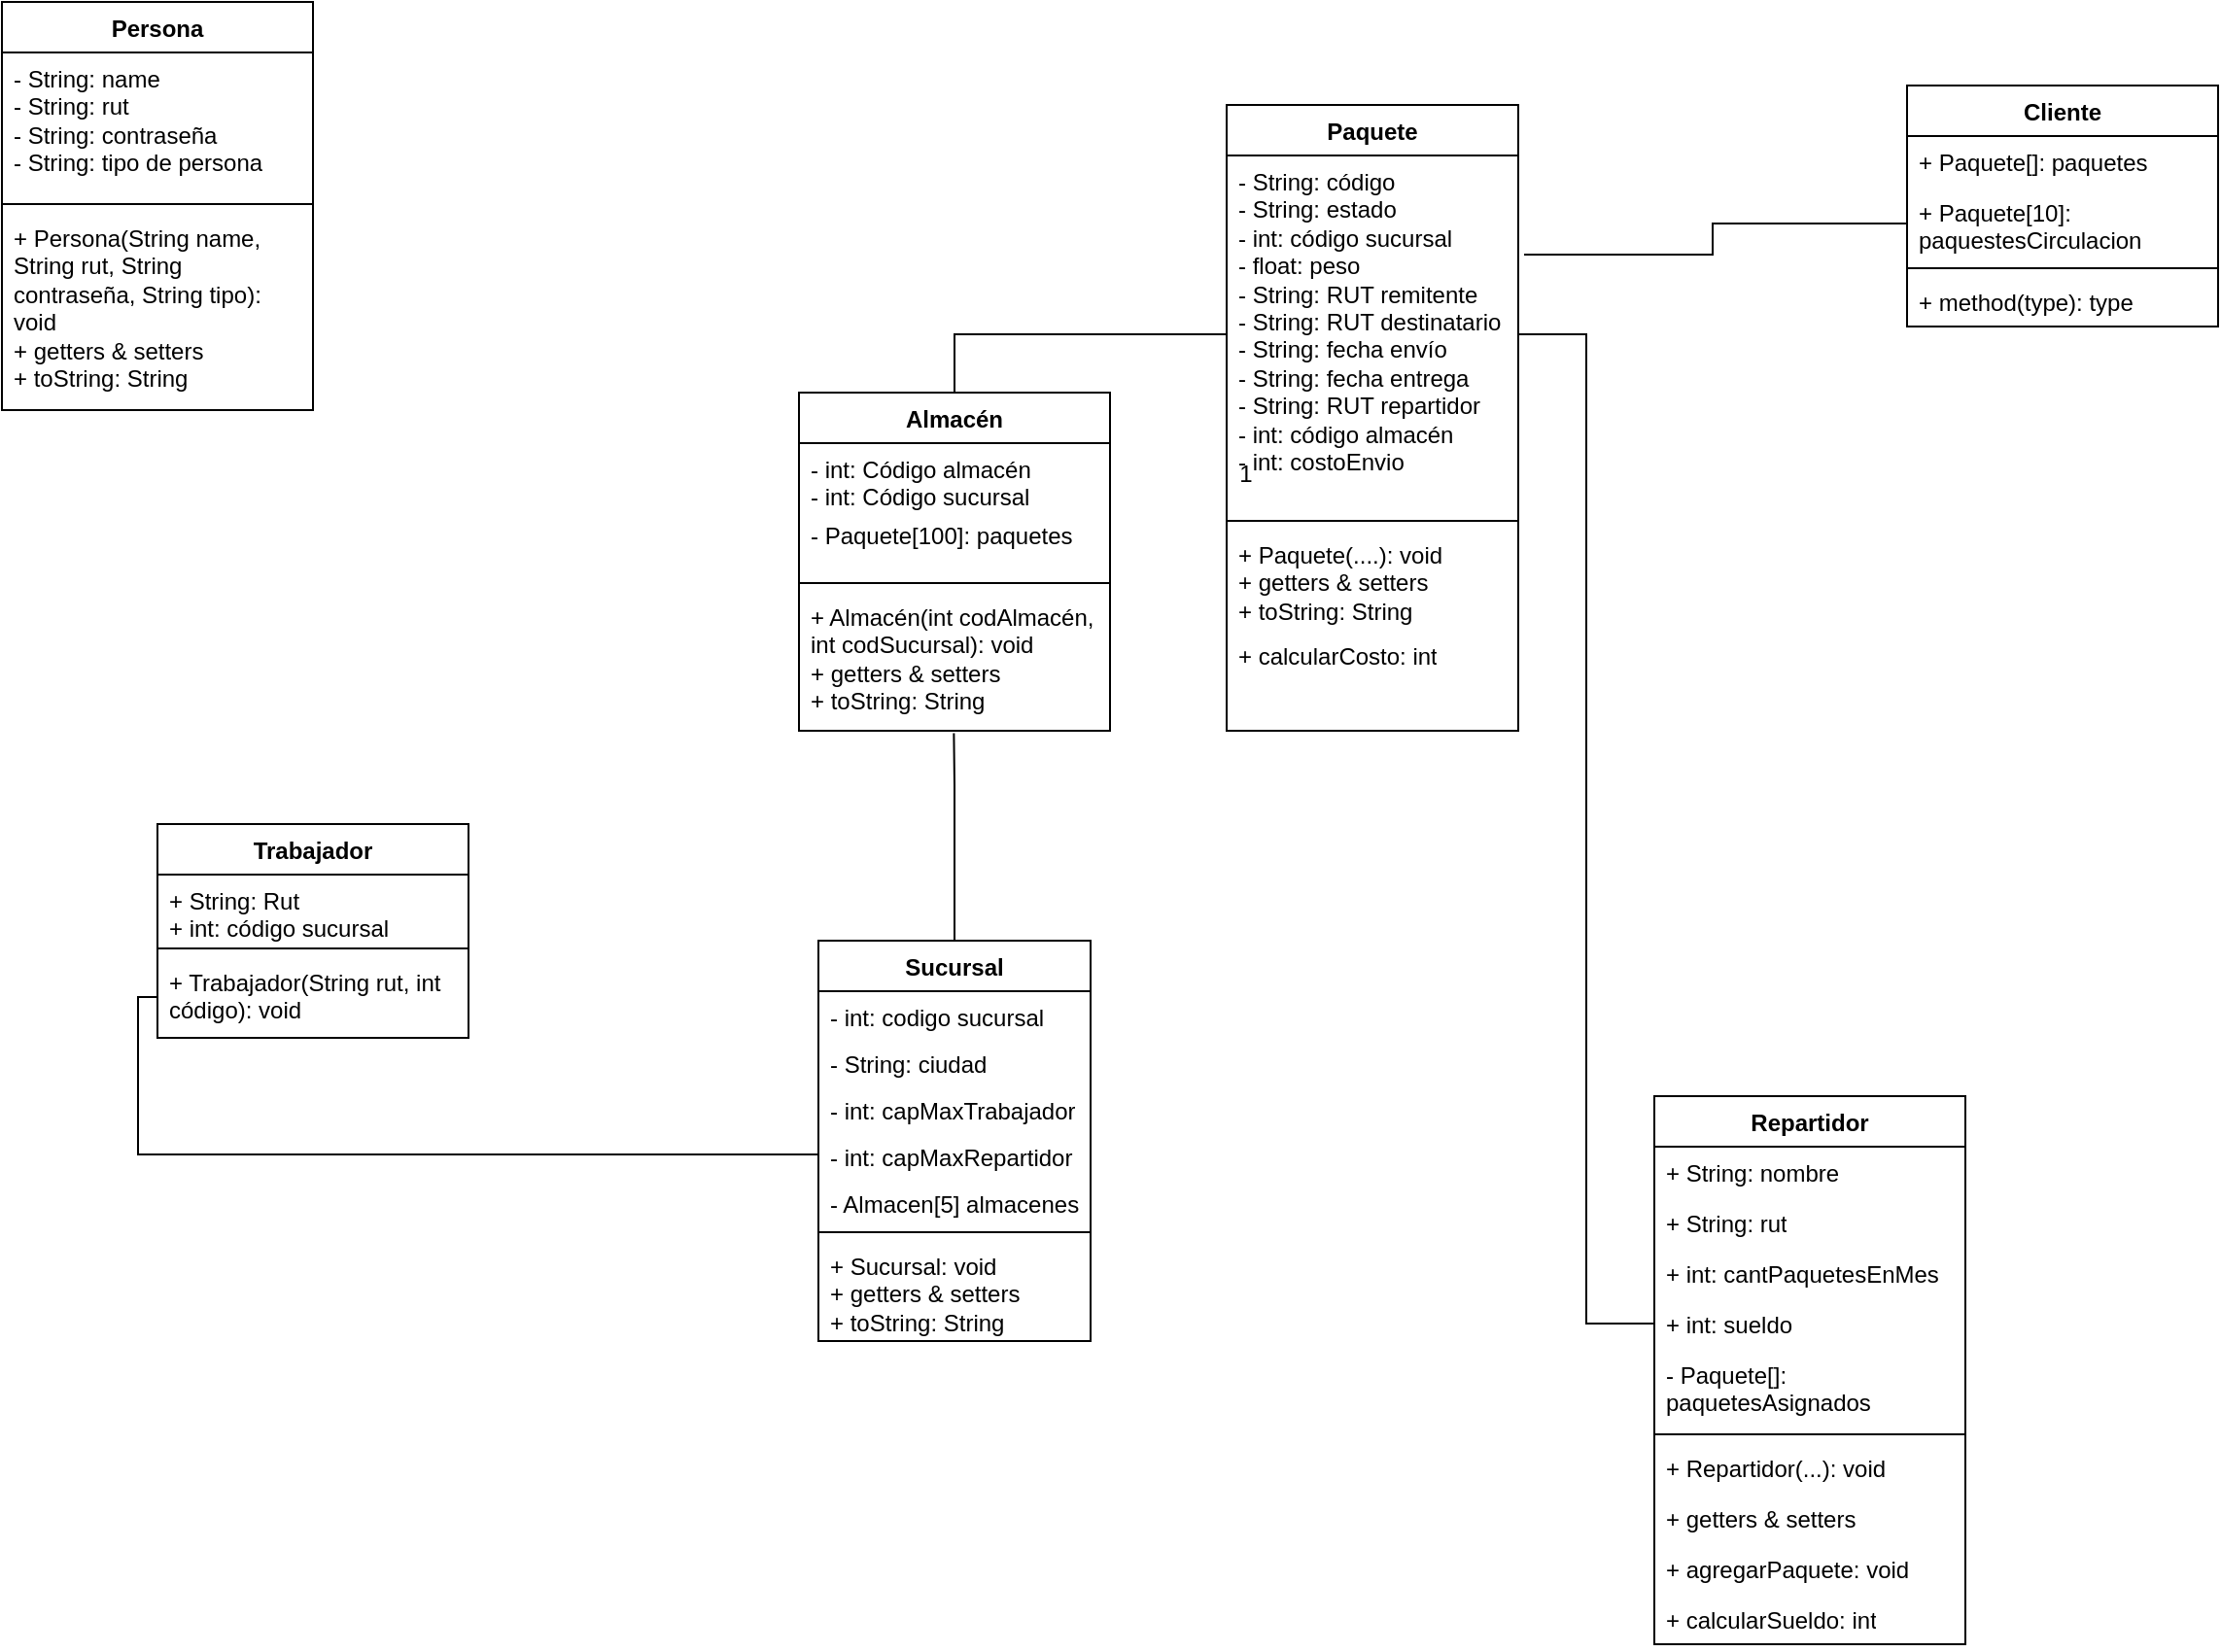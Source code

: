 <mxfile version="22.0.6" type="github">
  <diagram name="Página-1" id="Ck-XI0B1IdVQg8W0aqpz">
    <mxGraphModel dx="987" dy="571" grid="1" gridSize="10" guides="1" tooltips="1" connect="1" arrows="1" fold="1" page="1" pageScale="1" pageWidth="827" pageHeight="1169" math="0" shadow="0">
      <root>
        <mxCell id="0" />
        <mxCell id="1" parent="0" />
        <mxCell id="Bv5EVWP-0RwsOSHFhwL6-1" value="Sucursal" style="swimlane;fontStyle=1;align=center;verticalAlign=top;childLayout=stackLayout;horizontal=1;startSize=26;horizontalStack=0;resizeParent=1;resizeParentMax=0;resizeLast=0;collapsible=1;marginBottom=0;whiteSpace=wrap;html=1;" parent="1" vertex="1">
          <mxGeometry x="500" y="510" width="140" height="206" as="geometry" />
        </mxCell>
        <mxCell id="2Sz8BI_DVC-msRe7gxFD-11" value="- int: codigo sucursal" style="text;strokeColor=none;fillColor=none;align=left;verticalAlign=top;spacingLeft=4;spacingRight=4;overflow=hidden;rotatable=0;points=[[0,0.5],[1,0.5]];portConstraint=eastwest;whiteSpace=wrap;html=1;" vertex="1" parent="Bv5EVWP-0RwsOSHFhwL6-1">
          <mxGeometry y="26" width="140" height="24" as="geometry" />
        </mxCell>
        <mxCell id="2Sz8BI_DVC-msRe7gxFD-12" value="- String: ciudad" style="text;strokeColor=none;fillColor=none;align=left;verticalAlign=top;spacingLeft=4;spacingRight=4;overflow=hidden;rotatable=0;points=[[0,0.5],[1,0.5]];portConstraint=eastwest;whiteSpace=wrap;html=1;" vertex="1" parent="Bv5EVWP-0RwsOSHFhwL6-1">
          <mxGeometry y="50" width="140" height="24" as="geometry" />
        </mxCell>
        <mxCell id="2Sz8BI_DVC-msRe7gxFD-13" value="- int: capMaxTrabajador" style="text;strokeColor=none;fillColor=none;align=left;verticalAlign=top;spacingLeft=4;spacingRight=4;overflow=hidden;rotatable=0;points=[[0,0.5],[1,0.5]];portConstraint=eastwest;whiteSpace=wrap;html=1;" vertex="1" parent="Bv5EVWP-0RwsOSHFhwL6-1">
          <mxGeometry y="74" width="140" height="24" as="geometry" />
        </mxCell>
        <mxCell id="2Sz8BI_DVC-msRe7gxFD-15" value="- int: capMaxRepartidor" style="text;strokeColor=none;fillColor=none;align=left;verticalAlign=top;spacingLeft=4;spacingRight=4;overflow=hidden;rotatable=0;points=[[0,0.5],[1,0.5]];portConstraint=eastwest;whiteSpace=wrap;html=1;" vertex="1" parent="Bv5EVWP-0RwsOSHFhwL6-1">
          <mxGeometry y="98" width="140" height="24" as="geometry" />
        </mxCell>
        <mxCell id="Bv5EVWP-0RwsOSHFhwL6-2" value="- Almacen[5] almacenes" style="text;strokeColor=none;fillColor=none;align=left;verticalAlign=top;spacingLeft=4;spacingRight=4;overflow=hidden;rotatable=0;points=[[0,0.5],[1,0.5]];portConstraint=eastwest;whiteSpace=wrap;html=1;" parent="Bv5EVWP-0RwsOSHFhwL6-1" vertex="1">
          <mxGeometry y="122" width="140" height="24" as="geometry" />
        </mxCell>
        <mxCell id="Bv5EVWP-0RwsOSHFhwL6-3" value="" style="line;strokeWidth=1;fillColor=none;align=left;verticalAlign=middle;spacingTop=-1;spacingLeft=3;spacingRight=3;rotatable=0;labelPosition=right;points=[];portConstraint=eastwest;strokeColor=inherit;" parent="Bv5EVWP-0RwsOSHFhwL6-1" vertex="1">
          <mxGeometry y="146" width="140" height="8" as="geometry" />
        </mxCell>
        <mxCell id="Bv5EVWP-0RwsOSHFhwL6-4" value="+ Sucursal: void&lt;br&gt;+ getters &amp;amp; setters&lt;br&gt;+ toString: String" style="text;strokeColor=none;fillColor=none;align=left;verticalAlign=top;spacingLeft=4;spacingRight=4;overflow=hidden;rotatable=0;points=[[0,0.5],[1,0.5]];portConstraint=eastwest;whiteSpace=wrap;html=1;" parent="Bv5EVWP-0RwsOSHFhwL6-1" vertex="1">
          <mxGeometry y="154" width="140" height="52" as="geometry" />
        </mxCell>
        <mxCell id="Bv5EVWP-0RwsOSHFhwL6-5" value="Persona" style="swimlane;fontStyle=1;align=center;verticalAlign=top;childLayout=stackLayout;horizontal=1;startSize=26;horizontalStack=0;resizeParent=1;resizeParentMax=0;resizeLast=0;collapsible=1;marginBottom=0;whiteSpace=wrap;html=1;" parent="1" vertex="1">
          <mxGeometry x="80" y="27" width="160" height="210" as="geometry" />
        </mxCell>
        <mxCell id="Bv5EVWP-0RwsOSHFhwL6-6" value="- String: name&lt;br&gt;- String: rut&lt;br&gt;- String: contraseña&lt;br&gt;- String: tipo de persona" style="text;strokeColor=none;fillColor=none;align=left;verticalAlign=top;spacingLeft=4;spacingRight=4;overflow=hidden;rotatable=0;points=[[0,0.5],[1,0.5]];portConstraint=eastwest;whiteSpace=wrap;html=1;" parent="Bv5EVWP-0RwsOSHFhwL6-5" vertex="1">
          <mxGeometry y="26" width="160" height="74" as="geometry" />
        </mxCell>
        <mxCell id="Bv5EVWP-0RwsOSHFhwL6-7" value="" style="line;strokeWidth=1;fillColor=none;align=left;verticalAlign=middle;spacingTop=-1;spacingLeft=3;spacingRight=3;rotatable=0;labelPosition=right;points=[];portConstraint=eastwest;strokeColor=inherit;" parent="Bv5EVWP-0RwsOSHFhwL6-5" vertex="1">
          <mxGeometry y="100" width="160" height="8" as="geometry" />
        </mxCell>
        <mxCell id="Bv5EVWP-0RwsOSHFhwL6-8" value="+ Persona(String name, String rut, String contraseña, String tipo): void&lt;br&gt;+ getters &amp;amp; setters&lt;br&gt;+ toString: String" style="text;strokeColor=none;fillColor=none;align=left;verticalAlign=top;spacingLeft=4;spacingRight=4;overflow=hidden;rotatable=0;points=[[0,0.5],[1,0.5]];portConstraint=eastwest;whiteSpace=wrap;html=1;" parent="Bv5EVWP-0RwsOSHFhwL6-5" vertex="1">
          <mxGeometry y="108" width="160" height="102" as="geometry" />
        </mxCell>
        <mxCell id="Bv5EVWP-0RwsOSHFhwL6-9" value="Trabajador" style="swimlane;fontStyle=1;align=center;verticalAlign=top;childLayout=stackLayout;horizontal=1;startSize=26;horizontalStack=0;resizeParent=1;resizeParentMax=0;resizeLast=0;collapsible=1;marginBottom=0;whiteSpace=wrap;html=1;" parent="1" vertex="1">
          <mxGeometry x="160" y="450" width="160" height="110" as="geometry" />
        </mxCell>
        <mxCell id="Bv5EVWP-0RwsOSHFhwL6-10" value="+ String: Rut&lt;br&gt;+ int: código sucursal" style="text;strokeColor=none;fillColor=none;align=left;verticalAlign=top;spacingLeft=4;spacingRight=4;overflow=hidden;rotatable=0;points=[[0,0.5],[1,0.5]];portConstraint=eastwest;whiteSpace=wrap;html=1;" parent="Bv5EVWP-0RwsOSHFhwL6-9" vertex="1">
          <mxGeometry y="26" width="160" height="34" as="geometry" />
        </mxCell>
        <mxCell id="Bv5EVWP-0RwsOSHFhwL6-11" value="" style="line;strokeWidth=1;fillColor=none;align=left;verticalAlign=middle;spacingTop=-1;spacingLeft=3;spacingRight=3;rotatable=0;labelPosition=right;points=[];portConstraint=eastwest;strokeColor=inherit;" parent="Bv5EVWP-0RwsOSHFhwL6-9" vertex="1">
          <mxGeometry y="60" width="160" height="8" as="geometry" />
        </mxCell>
        <mxCell id="Bv5EVWP-0RwsOSHFhwL6-12" value="+ Trabajador(String rut, int código): void" style="text;strokeColor=none;fillColor=none;align=left;verticalAlign=top;spacingLeft=4;spacingRight=4;overflow=hidden;rotatable=0;points=[[0,0.5],[1,0.5]];portConstraint=eastwest;whiteSpace=wrap;html=1;" parent="Bv5EVWP-0RwsOSHFhwL6-9" vertex="1">
          <mxGeometry y="68" width="160" height="42" as="geometry" />
        </mxCell>
        <mxCell id="Bv5EVWP-0RwsOSHFhwL6-13" value="Almacén" style="swimlane;fontStyle=1;align=center;verticalAlign=top;childLayout=stackLayout;horizontal=1;startSize=26;horizontalStack=0;resizeParent=1;resizeParentMax=0;resizeLast=0;collapsible=1;marginBottom=0;whiteSpace=wrap;html=1;" parent="1" vertex="1">
          <mxGeometry x="490" y="228" width="160" height="174" as="geometry" />
        </mxCell>
        <mxCell id="Bv5EVWP-0RwsOSHFhwL6-14" value="- int: Código almacén&lt;br&gt;- int: Código sucursal" style="text;strokeColor=none;fillColor=none;align=left;verticalAlign=top;spacingLeft=4;spacingRight=4;overflow=hidden;rotatable=0;points=[[0,0.5],[1,0.5]];portConstraint=eastwest;whiteSpace=wrap;html=1;" parent="Bv5EVWP-0RwsOSHFhwL6-13" vertex="1">
          <mxGeometry y="26" width="160" height="34" as="geometry" />
        </mxCell>
        <mxCell id="2Sz8BI_DVC-msRe7gxFD-17" value="- Paquete[100]: paquetes" style="text;strokeColor=none;fillColor=none;align=left;verticalAlign=top;spacingLeft=4;spacingRight=4;overflow=hidden;rotatable=0;points=[[0,0.5],[1,0.5]];portConstraint=eastwest;whiteSpace=wrap;html=1;" vertex="1" parent="Bv5EVWP-0RwsOSHFhwL6-13">
          <mxGeometry y="60" width="160" height="34" as="geometry" />
        </mxCell>
        <mxCell id="Bv5EVWP-0RwsOSHFhwL6-15" value="" style="line;strokeWidth=1;fillColor=none;align=left;verticalAlign=middle;spacingTop=-1;spacingLeft=3;spacingRight=3;rotatable=0;labelPosition=right;points=[];portConstraint=eastwest;strokeColor=inherit;" parent="Bv5EVWP-0RwsOSHFhwL6-13" vertex="1">
          <mxGeometry y="94" width="160" height="8" as="geometry" />
        </mxCell>
        <mxCell id="Bv5EVWP-0RwsOSHFhwL6-16" value="+ Almacén(int codAlmacén, int codSucursal): void&lt;br&gt;+ getters &amp;amp; setters&lt;br&gt;+ toString: String" style="text;strokeColor=none;fillColor=none;align=left;verticalAlign=top;spacingLeft=4;spacingRight=4;overflow=hidden;rotatable=0;points=[[0,0.5],[1,0.5]];portConstraint=eastwest;whiteSpace=wrap;html=1;" parent="Bv5EVWP-0RwsOSHFhwL6-13" vertex="1">
          <mxGeometry y="102" width="160" height="72" as="geometry" />
        </mxCell>
        <mxCell id="Bv5EVWP-0RwsOSHFhwL6-17" value="Paquete" style="swimlane;fontStyle=1;align=center;verticalAlign=top;childLayout=stackLayout;horizontal=1;startSize=26;horizontalStack=0;resizeParent=1;resizeParentMax=0;resizeLast=0;collapsible=1;marginBottom=0;whiteSpace=wrap;html=1;" parent="1" vertex="1">
          <mxGeometry x="710" y="80" width="150" height="322" as="geometry" />
        </mxCell>
        <mxCell id="Bv5EVWP-0RwsOSHFhwL6-18" value="- String: código&lt;br&gt;- String: estado&lt;br&gt;- int: código sucursal&lt;br&gt;- float: peso&lt;br&gt;- String: RUT remitente&lt;br&gt;- String: RUT destinatario&lt;br&gt;- String: fecha envío&lt;br&gt;- String: fecha entrega&lt;br&gt;- String: RUT repartidor&lt;br&gt;- int: código almacén&lt;br&gt;- int: costoEnvio" style="text;strokeColor=none;fillColor=none;align=left;verticalAlign=top;spacingLeft=4;spacingRight=4;overflow=hidden;rotatable=0;points=[[0,0.5],[1,0.5]];portConstraint=eastwest;whiteSpace=wrap;html=1;" parent="Bv5EVWP-0RwsOSHFhwL6-17" vertex="1">
          <mxGeometry y="26" width="150" height="184" as="geometry" />
        </mxCell>
        <mxCell id="Bv5EVWP-0RwsOSHFhwL6-19" value="" style="line;strokeWidth=1;fillColor=none;align=left;verticalAlign=middle;spacingTop=-1;spacingLeft=3;spacingRight=3;rotatable=0;labelPosition=right;points=[];portConstraint=eastwest;strokeColor=inherit;" parent="Bv5EVWP-0RwsOSHFhwL6-17" vertex="1">
          <mxGeometry y="210" width="150" height="8" as="geometry" />
        </mxCell>
        <mxCell id="2Sz8BI_DVC-msRe7gxFD-14" value="+ Paquete(....): void&lt;br&gt;+ getters &amp;amp; setters&lt;br&gt;+ toString: String" style="text;strokeColor=none;fillColor=none;align=left;verticalAlign=top;spacingLeft=4;spacingRight=4;overflow=hidden;rotatable=0;points=[[0,0.5],[1,0.5]];portConstraint=eastwest;whiteSpace=wrap;html=1;" vertex="1" parent="Bv5EVWP-0RwsOSHFhwL6-17">
          <mxGeometry y="218" width="150" height="52" as="geometry" />
        </mxCell>
        <mxCell id="Bv5EVWP-0RwsOSHFhwL6-20" value="+ calcularCosto: int" style="text;strokeColor=none;fillColor=none;align=left;verticalAlign=top;spacingLeft=4;spacingRight=4;overflow=hidden;rotatable=0;points=[[0,0.5],[1,0.5]];portConstraint=eastwest;whiteSpace=wrap;html=1;" parent="Bv5EVWP-0RwsOSHFhwL6-17" vertex="1">
          <mxGeometry y="270" width="150" height="52" as="geometry" />
        </mxCell>
        <mxCell id="2Sz8BI_DVC-msRe7gxFD-1" value="Repartidor" style="swimlane;fontStyle=1;align=center;verticalAlign=top;childLayout=stackLayout;horizontal=1;startSize=26;horizontalStack=0;resizeParent=1;resizeParentMax=0;resizeLast=0;collapsible=1;marginBottom=0;whiteSpace=wrap;html=1;" vertex="1" parent="1">
          <mxGeometry x="930" y="590" width="160" height="282" as="geometry" />
        </mxCell>
        <mxCell id="2Sz8BI_DVC-msRe7gxFD-2" value="+ String: nombre" style="text;strokeColor=none;fillColor=none;align=left;verticalAlign=top;spacingLeft=4;spacingRight=4;overflow=hidden;rotatable=0;points=[[0,0.5],[1,0.5]];portConstraint=eastwest;whiteSpace=wrap;html=1;" vertex="1" parent="2Sz8BI_DVC-msRe7gxFD-1">
          <mxGeometry y="26" width="160" height="26" as="geometry" />
        </mxCell>
        <mxCell id="2Sz8BI_DVC-msRe7gxFD-7" value="+ String: rut" style="text;strokeColor=none;fillColor=none;align=left;verticalAlign=top;spacingLeft=4;spacingRight=4;overflow=hidden;rotatable=0;points=[[0,0.5],[1,0.5]];portConstraint=eastwest;whiteSpace=wrap;html=1;" vertex="1" parent="2Sz8BI_DVC-msRe7gxFD-1">
          <mxGeometry y="52" width="160" height="26" as="geometry" />
        </mxCell>
        <mxCell id="2Sz8BI_DVC-msRe7gxFD-8" value="+ int: cantPaquetesEnMes" style="text;strokeColor=none;fillColor=none;align=left;verticalAlign=top;spacingLeft=4;spacingRight=4;overflow=hidden;rotatable=0;points=[[0,0.5],[1,0.5]];portConstraint=eastwest;whiteSpace=wrap;html=1;" vertex="1" parent="2Sz8BI_DVC-msRe7gxFD-1">
          <mxGeometry y="78" width="160" height="26" as="geometry" />
        </mxCell>
        <mxCell id="2Sz8BI_DVC-msRe7gxFD-25" value="+ int: sueldo" style="text;strokeColor=none;fillColor=none;align=left;verticalAlign=top;spacingLeft=4;spacingRight=4;overflow=hidden;rotatable=0;points=[[0,0.5],[1,0.5]];portConstraint=eastwest;whiteSpace=wrap;html=1;" vertex="1" parent="2Sz8BI_DVC-msRe7gxFD-1">
          <mxGeometry y="104" width="160" height="26" as="geometry" />
        </mxCell>
        <mxCell id="2Sz8BI_DVC-msRe7gxFD-26" value="- Paquete[]: paquetesAsignados" style="text;strokeColor=none;fillColor=none;align=left;verticalAlign=top;spacingLeft=4;spacingRight=4;overflow=hidden;rotatable=0;points=[[0,0.5],[1,0.5]];portConstraint=eastwest;whiteSpace=wrap;html=1;" vertex="1" parent="2Sz8BI_DVC-msRe7gxFD-1">
          <mxGeometry y="130" width="160" height="40" as="geometry" />
        </mxCell>
        <mxCell id="2Sz8BI_DVC-msRe7gxFD-3" value="" style="line;strokeWidth=1;fillColor=none;align=left;verticalAlign=middle;spacingTop=-1;spacingLeft=3;spacingRight=3;rotatable=0;labelPosition=right;points=[];portConstraint=eastwest;strokeColor=inherit;" vertex="1" parent="2Sz8BI_DVC-msRe7gxFD-1">
          <mxGeometry y="170" width="160" height="8" as="geometry" />
        </mxCell>
        <mxCell id="2Sz8BI_DVC-msRe7gxFD-4" value="+ Repartidor(...): void" style="text;strokeColor=none;fillColor=none;align=left;verticalAlign=top;spacingLeft=4;spacingRight=4;overflow=hidden;rotatable=0;points=[[0,0.5],[1,0.5]];portConstraint=eastwest;whiteSpace=wrap;html=1;" vertex="1" parent="2Sz8BI_DVC-msRe7gxFD-1">
          <mxGeometry y="178" width="160" height="26" as="geometry" />
        </mxCell>
        <mxCell id="2Sz8BI_DVC-msRe7gxFD-27" value="+ getters &amp;amp; setters" style="text;strokeColor=none;fillColor=none;align=left;verticalAlign=top;spacingLeft=4;spacingRight=4;overflow=hidden;rotatable=0;points=[[0,0.5],[1,0.5]];portConstraint=eastwest;whiteSpace=wrap;html=1;" vertex="1" parent="2Sz8BI_DVC-msRe7gxFD-1">
          <mxGeometry y="204" width="160" height="26" as="geometry" />
        </mxCell>
        <mxCell id="2Sz8BI_DVC-msRe7gxFD-28" value="+ agregarPaquete: void" style="text;strokeColor=none;fillColor=none;align=left;verticalAlign=top;spacingLeft=4;spacingRight=4;overflow=hidden;rotatable=0;points=[[0,0.5],[1,0.5]];portConstraint=eastwest;whiteSpace=wrap;html=1;" vertex="1" parent="2Sz8BI_DVC-msRe7gxFD-1">
          <mxGeometry y="230" width="160" height="26" as="geometry" />
        </mxCell>
        <mxCell id="2Sz8BI_DVC-msRe7gxFD-29" value="+ calcularSueldo: int" style="text;strokeColor=none;fillColor=none;align=left;verticalAlign=top;spacingLeft=4;spacingRight=4;overflow=hidden;rotatable=0;points=[[0,0.5],[1,0.5]];portConstraint=eastwest;whiteSpace=wrap;html=1;" vertex="1" parent="2Sz8BI_DVC-msRe7gxFD-1">
          <mxGeometry y="256" width="160" height="26" as="geometry" />
        </mxCell>
        <mxCell id="2Sz8BI_DVC-msRe7gxFD-18" value="Cliente" style="swimlane;fontStyle=1;align=center;verticalAlign=top;childLayout=stackLayout;horizontal=1;startSize=26;horizontalStack=0;resizeParent=1;resizeParentMax=0;resizeLast=0;collapsible=1;marginBottom=0;whiteSpace=wrap;html=1;" vertex="1" parent="1">
          <mxGeometry x="1060" y="70" width="160" height="124" as="geometry" />
        </mxCell>
        <mxCell id="2Sz8BI_DVC-msRe7gxFD-19" value="+ Paquete[]: paquetes" style="text;strokeColor=none;fillColor=none;align=left;verticalAlign=top;spacingLeft=4;spacingRight=4;overflow=hidden;rotatable=0;points=[[0,0.5],[1,0.5]];portConstraint=eastwest;whiteSpace=wrap;html=1;" vertex="1" parent="2Sz8BI_DVC-msRe7gxFD-18">
          <mxGeometry y="26" width="160" height="26" as="geometry" />
        </mxCell>
        <mxCell id="2Sz8BI_DVC-msRe7gxFD-22" value="+ Paquete[10]: paquestesCirculacion" style="text;strokeColor=none;fillColor=none;align=left;verticalAlign=top;spacingLeft=4;spacingRight=4;overflow=hidden;rotatable=0;points=[[0,0.5],[1,0.5]];portConstraint=eastwest;whiteSpace=wrap;html=1;" vertex="1" parent="2Sz8BI_DVC-msRe7gxFD-18">
          <mxGeometry y="52" width="160" height="38" as="geometry" />
        </mxCell>
        <mxCell id="2Sz8BI_DVC-msRe7gxFD-20" value="" style="line;strokeWidth=1;fillColor=none;align=left;verticalAlign=middle;spacingTop=-1;spacingLeft=3;spacingRight=3;rotatable=0;labelPosition=right;points=[];portConstraint=eastwest;strokeColor=inherit;" vertex="1" parent="2Sz8BI_DVC-msRe7gxFD-18">
          <mxGeometry y="90" width="160" height="8" as="geometry" />
        </mxCell>
        <mxCell id="2Sz8BI_DVC-msRe7gxFD-21" value="+ method(type): type" style="text;strokeColor=none;fillColor=none;align=left;verticalAlign=top;spacingLeft=4;spacingRight=4;overflow=hidden;rotatable=0;points=[[0,0.5],[1,0.5]];portConstraint=eastwest;whiteSpace=wrap;html=1;" vertex="1" parent="2Sz8BI_DVC-msRe7gxFD-18">
          <mxGeometry y="98" width="160" height="26" as="geometry" />
        </mxCell>
        <mxCell id="2Sz8BI_DVC-msRe7gxFD-34" value="1" style="text;html=1;strokeColor=none;fillColor=none;align=center;verticalAlign=middle;whiteSpace=wrap;rounded=0;" vertex="1" parent="1">
          <mxGeometry x="710" y="260" width="20" height="20" as="geometry" />
        </mxCell>
        <mxCell id="2Sz8BI_DVC-msRe7gxFD-37" value="" style="endArrow=none;html=1;edgeStyle=orthogonalEdgeStyle;rounded=0;exitX=0;exitY=0.5;exitDx=0;exitDy=0;entryX=0.5;entryY=0;entryDx=0;entryDy=0;" edge="1" parent="1" source="Bv5EVWP-0RwsOSHFhwL6-18" target="Bv5EVWP-0RwsOSHFhwL6-13">
          <mxGeometry relative="1" as="geometry">
            <mxPoint x="70" y="190" as="sourcePoint" />
            <mxPoint x="480" y="230" as="targetPoint" />
          </mxGeometry>
        </mxCell>
        <mxCell id="2Sz8BI_DVC-msRe7gxFD-40" value="" style="endArrow=none;html=1;edgeStyle=orthogonalEdgeStyle;rounded=0;entryX=1;entryY=0.5;entryDx=0;entryDy=0;exitX=0;exitY=0.5;exitDx=0;exitDy=0;" edge="1" parent="1" source="2Sz8BI_DVC-msRe7gxFD-25" target="Bv5EVWP-0RwsOSHFhwL6-18">
          <mxGeometry relative="1" as="geometry">
            <mxPoint x="500" y="570" as="sourcePoint" />
            <mxPoint x="590" y="520" as="targetPoint" />
          </mxGeometry>
        </mxCell>
        <mxCell id="2Sz8BI_DVC-msRe7gxFD-43" value="" style="endArrow=none;html=1;edgeStyle=orthogonalEdgeStyle;rounded=0;entryX=0;entryY=0.5;entryDx=0;entryDy=0;exitX=1.02;exitY=0.277;exitDx=0;exitDy=0;exitPerimeter=0;" edge="1" parent="1" source="Bv5EVWP-0RwsOSHFhwL6-18" target="2Sz8BI_DVC-msRe7gxFD-22">
          <mxGeometry relative="1" as="geometry">
            <mxPoint x="290" y="420" as="sourcePoint" />
            <mxPoint x="450" y="420" as="targetPoint" />
          </mxGeometry>
        </mxCell>
        <mxCell id="2Sz8BI_DVC-msRe7gxFD-46" value="" style="endArrow=none;html=1;edgeStyle=orthogonalEdgeStyle;rounded=0;exitX=0.5;exitY=0;exitDx=0;exitDy=0;entryX=0.498;entryY=1.017;entryDx=0;entryDy=0;entryPerimeter=0;" edge="1" parent="1" source="Bv5EVWP-0RwsOSHFhwL6-1" target="Bv5EVWP-0RwsOSHFhwL6-16">
          <mxGeometry relative="1" as="geometry">
            <mxPoint x="450" y="460" as="sourcePoint" />
            <mxPoint x="414" y="410" as="targetPoint" />
            <Array as="points">
              <mxPoint x="570" y="430" />
              <mxPoint x="570" y="430" />
            </Array>
          </mxGeometry>
        </mxCell>
        <mxCell id="2Sz8BI_DVC-msRe7gxFD-50" value="" style="endArrow=none;html=1;edgeStyle=orthogonalEdgeStyle;rounded=0;entryX=0;entryY=0.5;entryDx=0;entryDy=0;exitX=0;exitY=0.5;exitDx=0;exitDy=0;" edge="1" parent="1" source="Bv5EVWP-0RwsOSHFhwL6-12" target="2Sz8BI_DVC-msRe7gxFD-15">
          <mxGeometry relative="1" as="geometry">
            <mxPoint x="100" y="520" as="sourcePoint" />
            <mxPoint x="260" y="520" as="targetPoint" />
          </mxGeometry>
        </mxCell>
      </root>
    </mxGraphModel>
  </diagram>
</mxfile>
